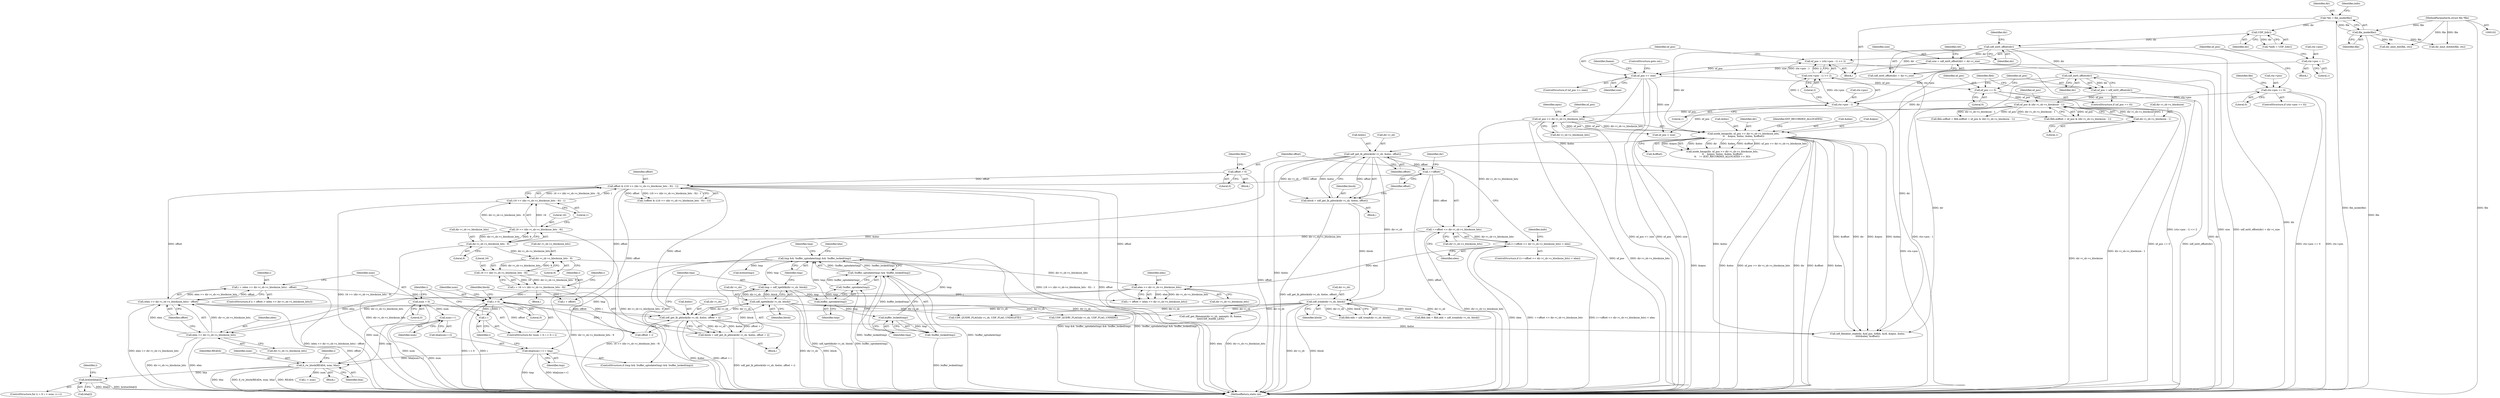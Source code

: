 digraph "0_linux_0e5cc9a40ada6046e6bc3bdfcd0c0d7e4b706b14@array" {
"1000448" [label="(Call,brelse(bha[i]))"];
"1000435" [label="(Call,ll_rw_block(READA, num, bha))"];
"1000426" [label="(Call,num++)"];
"1000386" [label="(Call,num = 0)"];
"1000423" [label="(Call,bha[num++] = tmp)"];
"1000414" [label="(Call,tmp && !buffer_uptodate(tmp) && !buffer_locked(tmp))"];
"1000406" [label="(Call,tmp = udf_tgetblk(dir->i_sb, block))"];
"1000408" [label="(Call,udf_tgetblk(dir->i_sb, block))"];
"1000397" [label="(Call,udf_get_lb_pblock(dir->i_sb, &eloc, offset + i))"];
"1000324" [label="(Call,udf_tread(dir->i_sb, block))"];
"1000265" [label="(Call,udf_get_lb_pblock(dir->i_sb, &eloc, offset))"];
"1000237" [label="(Call,inode_bmap(dir, nf_pos >> dir->i_sb->s_blocksize_bits,\n\t\t    &epos, &eloc, &elen, &offset))"];
"1000209" [label="(Call,udf_ext0_offset(dir))"];
"1000137" [label="(Call,udf_ext0_offset(dir))"];
"1000114" [label="(Call,UDF_I(dir))"];
"1000107" [label="(Call,*dir = file_inode(file))"];
"1000109" [label="(Call,file_inode(file))"];
"1000103" [label="(MethodParameterIn,struct file *file)"];
"1000239" [label="(Call,nf_pos >> dir->i_sb->s_blocksize_bits)"];
"1000219" [label="(Call,nf_pos & (dir->i_sb->s_blocksize - 1))"];
"1000207" [label="(Call,nf_pos = udf_ext0_offset(dir))"];
"1000204" [label="(Call,nf_pos == 0)"];
"1000185" [label="(Call,nf_pos >= size)"];
"1000175" [label="(Call,nf_pos = (ctx->pos - 1) << 2)"];
"1000177" [label="(Call,(ctx->pos - 1) << 2)"];
"1000178" [label="(Call,ctx->pos - 1)"];
"1000157" [label="(Call,ctx->pos == 0)"];
"1000170" [label="(Call,ctx->pos = 1)"];
"1000134" [label="(Call,size = udf_ext0_offset(dir) + dir->i_size)"];
"1000221" [label="(Call,dir->i_sb->s_blocksize - 1)"];
"1000263" [label="(Call,block = udf_get_lb_pblock(dir->i_sb, &eloc, offset))"];
"1000376" [label="(Call,(elen >> dir->i_sb->s_blocksize_bits) - offset)"];
"1000377" [label="(Call,elen >> dir->i_sb->s_blocksize_bits)"];
"1000367" [label="(Call,elen >> dir->i_sb->s_blocksize_bits)"];
"1000273" [label="(Call,(++offset << dir->i_sb->s_blocksize_bits) < elen)"];
"1000274" [label="(Call,++offset << dir->i_sb->s_blocksize_bits)"];
"1000275" [label="(Call,++offset)"];
"1000355" [label="(Call,dir->i_sb->s_blocksize_bits - 9)"];
"1000342" [label="(Call,dir->i_sb->s_blocksize_bits - 9)"];
"1000337" [label="(Call,offset & ((16 >> (dir->i_sb->s_blocksize_bits - 9)) - 1))"];
"1000311" [label="(Call,offset = 0)"];
"1000339" [label="(Call,(16 >> (dir->i_sb->s_blocksize_bits - 9)) - 1)"];
"1000340" [label="(Call,16 >> (dir->i_sb->s_blocksize_bits - 9))"];
"1000389" [label="(Call,i > 0)"];
"1000374" [label="(Call,i = (elen >> dir->i_sb->s_blocksize_bits) - offset)"];
"1000392" [label="(Call,i--)"];
"1000351" [label="(Call,i = 16 >> (dir->i_sb->s_blocksize_bits - 9))"];
"1000353" [label="(Call,16 >> (dir->i_sb->s_blocksize_bits - 9))"];
"1000395" [label="(Call,block = udf_get_lb_pblock(dir->i_sb, &eloc, offset + i))"];
"1000421" [label="(Call,buffer_locked(tmp))"];
"1000418" [label="(Call,buffer_uptodate(tmp))"];
"1000416" [label="(Call,!buffer_uptodate(tmp) && !buffer_locked(tmp))"];
"1000417" [label="(Call,!buffer_uptodate(tmp))"];
"1000420" [label="(Call,!buffer_locked(tmp))"];
"1000227" [label="(Literal,1)"];
"1000204" [label="(Call,nf_pos == 0)"];
"1000177" [label="(Call,(ctx->pos - 1) << 2)"];
"1000241" [label="(Call,dir->i_sb->s_blocksize_bits)"];
"1000438" [label="(Identifier,bha)"];
"1000385" [label="(ControlStructure,for (num = 0; i > 0; i--))"];
"1000388" [label="(Literal,0)"];
"1000275" [label="(Call,++offset)"];
"1000137" [label="(Call,udf_ext0_offset(dir))"];
"1000443" [label="(Call,i < num)"];
"1000279" [label="(Identifier,dir)"];
"1000277" [label="(Call,dir->i_sb->s_blocksize_bits)"];
"1000420" [label="(Call,!buffer_locked(tmp))"];
"1000134" [label="(Call,size = udf_ext0_offset(dir) + dir->i_size)"];
"1000252" [label="(Call,&offset)"];
"1000367" [label="(Call,elen >> dir->i_sb->s_blocksize_bits)"];
"1000416" [label="(Call,!buffer_uptodate(tmp) && !buffer_locked(tmp))"];
"1000203" [label="(ControlStructure,if (nf_pos == 0))"];
"1000406" [label="(Call,tmp = udf_tgetblk(dir->i_sb, block))"];
"1000264" [label="(Identifier,block)"];
"1000166" [label="(Identifier,file)"];
"1000386" [label="(Call,num = 0)"];
"1000604" [label="(Call,UDF_QUERY_FLAG(dir->i_sb, UDF_FLAG_UNHIDE))"];
"1000250" [label="(Call,&elen)"];
"1000187" [label="(Identifier,size)"];
"1000369" [label="(Call,dir->i_sb->s_blocksize_bits)"];
"1000272" [label="(ControlStructure,if ((++offset << dir->i_sb->s_blocksize_bits) < elen))"];
"1000417" [label="(Call,!buffer_uptodate(tmp))"];
"1000183" [label="(Literal,2)"];
"1000364" [label="(Call,i + offset)"];
"1000428" [label="(Identifier,tmp)"];
"1000213" [label="(Identifier,fibh)"];
"1000375" [label="(Identifier,i)"];
"1000135" [label="(Identifier,size)"];
"1000175" [label="(Call,nf_pos = (ctx->pos - 1) << 2)"];
"1000362" [label="(ControlStructure,if (i + offset > (elen >> dir->i_sb->s_blocksize_bits)))"];
"1000312" [label="(Identifier,offset)"];
"1000109" [label="(Call,file_inode(file))"];
"1000325" [label="(Call,dir->i_sb)"];
"1000434" [label="(Block,)"];
"1000188" [label="(ControlStructure,goto out;)"];
"1000355" [label="(Call,dir->i_sb->s_blocksize_bits - 9)"];
"1000426" [label="(Call,num++)"];
"1000246" [label="(Call,&epos)"];
"1000179" [label="(Call,ctx->pos)"];
"1000316" [label="(Call,fibh.sbh = fibh.ebh = udf_tread(dir->i_sb, block))"];
"1000222" [label="(Call,dir->i_sb->s_blocksize)"];
"1000339" [label="(Call,(16 >> (dir->i_sb->s_blocksize_bits - 9)) - 1)"];
"1000185" [label="(Call,nf_pos >= size)"];
"1000423" [label="(Call,bha[num++] = tmp)"];
"1000165" [label="(Call,dir_emit_dot(file, ctx))"];
"1000209" [label="(Call,udf_ext0_offset(dir))"];
"1000361" [label="(Literal,9)"];
"1000336" [label="(Call,!(offset & ((16 >> (dir->i_sb->s_blocksize_bits - 9)) - 1)))"];
"1000265" [label="(Call,udf_get_lb_pblock(dir->i_sb, &eloc, offset))"];
"1000324" [label="(Call,udf_tread(dir->i_sb, block))"];
"1000424" [label="(Call,bha[num++])"];
"1000115" [label="(Identifier,dir)"];
"1000433" [label="(Identifier,num)"];
"1000439" [label="(ControlStructure,for (i = 0; i < num; i++))"];
"1000140" [label="(Identifier,dir)"];
"1000105" [label="(Block,)"];
"1000162" [label="(Block,)"];
"1000418" [label="(Call,buffer_uptodate(tmp))"];
"1000138" [label="(Identifier,dir)"];
"1000157" [label="(Call,ctx->pos == 0)"];
"1000415" [label="(Identifier,tmp)"];
"1000392" [label="(Call,i--)"];
"1000341" [label="(Literal,16)"];
"1000419" [label="(Identifier,tmp)"];
"1000376" [label="(Call,(elen >> dir->i_sb->s_blocksize_bits) - offset)"];
"1000107" [label="(Call,*dir = file_inode(file))"];
"1000384" [label="(Identifier,offset)"];
"1000387" [label="(Identifier,num)"];
"1000352" [label="(Identifier,i)"];
"1000282" [label="(Identifier,elen)"];
"1000437" [label="(Identifier,num)"];
"1000350" [label="(Block,)"];
"1000287" [label="(Identifier,iinfo)"];
"1000412" [label="(Identifier,block)"];
"1000396" [label="(Identifier,block)"];
"1000448" [label="(Call,brelse(bha[i]))"];
"1000427" [label="(Identifier,num)"];
"1000393" [label="(Identifier,i)"];
"1000151" [label="(Identifier,ret)"];
"1000379" [label="(Call,dir->i_sb->s_blocksize_bits)"];
"1000263" [label="(Call,block = udf_get_lb_pblock(dir->i_sb, &eloc, offset))"];
"1000190" [label="(Identifier,fname)"];
"1000161" [label="(Literal,0)"];
"1000409" [label="(Call,dir->i_sb)"];
"1000114" [label="(Call,UDF_I(dir))"];
"1000626" [label="(Call,udf_get_filename(dir->i_sb, nameptr, lfi, fname,\n\t\t\t\t\tUDF_NAME_LEN))"];
"1000186" [label="(Identifier,nf_pos)"];
"1000184" [label="(ControlStructure,if (nf_pos >= size))"];
"1000435" [label="(Call,ll_rw_block(READA, num, bha))"];
"1000343" [label="(Call,dir->i_sb->s_blocksize_bits)"];
"1000342" [label="(Call,dir->i_sb->s_blocksize_bits - 9)"];
"1000447" [label="(Identifier,i)"];
"1000337" [label="(Call,offset & ((16 >> (dir->i_sb->s_blocksize_bits - 9)) - 1))"];
"1000377" [label="(Call,elen >> dir->i_sb->s_blocksize_bits)"];
"1000110" [label="(Identifier,file)"];
"1000269" [label="(Call,&eloc)"];
"1000441" [label="(Identifier,i)"];
"1000266" [label="(Call,dir->i_sb)"];
"1000240" [label="(Identifier,nf_pos)"];
"1000211" [label="(Call,fibh.soffset = fibh.eoffset = nf_pos & (dir->i_sb->s_blocksize - 1))"];
"1000234" [label="(Block,)"];
"1000108" [label="(Identifier,dir)"];
"1000248" [label="(Call,&eloc)"];
"1000587" [label="(Call,UDF_QUERY_FLAG(dir->i_sb, UDF_FLAG_UNDELETE))"];
"1000374" [label="(Call,i = (elen >> dir->i_sb->s_blocksize_bits) - offset)"];
"1000363" [label="(Call,i + offset > (elen >> dir->i_sb->s_blocksize_bits))"];
"1000318" [label="(Identifier,fibh)"];
"1000176" [label="(Identifier,nf_pos)"];
"1000431" [label="(Identifier,tmp)"];
"1000407" [label="(Identifier,tmp)"];
"1000170" [label="(Call,ctx->pos = 1)"];
"1000351" [label="(Call,i = 16 >> (dir->i_sb->s_blocksize_bits - 9))"];
"1000112" [label="(Call,*iinfo = UDF_I(dir))"];
"1000619" [label="(Call,dir_emit_dotdot(file, ctx))"];
"1000158" [label="(Call,ctx->pos)"];
"1000271" [label="(Identifier,offset)"];
"1000349" [label="(Literal,1)"];
"1000238" [label="(Identifier,dir)"];
"1000365" [label="(Identifier,i)"];
"1000401" [label="(Call,&eloc)"];
"1000394" [label="(Block,)"];
"1000449" [label="(Call,bha[i])"];
"1000207" [label="(Call,nf_pos = udf_ext0_offset(dir))"];
"1000276" [label="(Identifier,offset)"];
"1000391" [label="(Literal,0)"];
"1000320" [label="(Call,fibh.ebh = udf_tread(dir->i_sb, block))"];
"1000414" [label="(Call,tmp && !buffer_uptodate(tmp) && !buffer_locked(tmp))"];
"1000255" [label="(Identifier,EXT_RECORDED_ALLOCATED)"];
"1000338" [label="(Identifier,offset)"];
"1000378" [label="(Identifier,elen)"];
"1000239" [label="(Call,nf_pos >> dir->i_sb->s_blocksize_bits)"];
"1000156" [label="(ControlStructure,if (ctx->pos == 0))"];
"1000348" [label="(Literal,9)"];
"1000220" [label="(Identifier,nf_pos)"];
"1000436" [label="(Identifier,READA)"];
"1000469" [label="(Call,udf_fileident_read(dir, &nf_pos, &fibh, &cfi, &epos, &eloc,\n\t\t\t\t\t&elen, &offset))"];
"1000313" [label="(Literal,0)"];
"1000389" [label="(Call,i > 0)"];
"1000210" [label="(Identifier,dir)"];
"1000368" [label="(Identifier,elen)"];
"1000390" [label="(Identifier,i)"];
"1000247" [label="(Identifier,epos)"];
"1000354" [label="(Literal,16)"];
"1000182" [label="(Literal,1)"];
"1000174" [label="(Literal,1)"];
"1000453" [label="(Call,nf_pos < size)"];
"1000219" [label="(Call,nf_pos & (dir->i_sb->s_blocksize - 1))"];
"1000408" [label="(Call,udf_tgetblk(dir->i_sb, block))"];
"1000171" [label="(Call,ctx->pos)"];
"1000311" [label="(Call,offset = 0)"];
"1000395" [label="(Call,block = udf_get_lb_pblock(dir->i_sb, &eloc, offset + i))"];
"1000397" [label="(Call,udf_get_lb_pblock(dir->i_sb, &eloc, offset + i))"];
"1000178" [label="(Call,ctx->pos - 1)"];
"1000205" [label="(Identifier,nf_pos)"];
"1000236" [label="(Call,inode_bmap(dir, nf_pos >> dir->i_sb->s_blocksize_bits,\n\t\t    &epos, &eloc, &elen, &offset)\n\t\t    != (EXT_RECORDED_ALLOCATED >> 30))"];
"1000328" [label="(Identifier,block)"];
"1000413" [label="(ControlStructure,if (tmp && !buffer_uptodate(tmp) && !buffer_locked(tmp)))"];
"1000103" [label="(MethodParameterIn,struct file *file)"];
"1000273" [label="(Call,(++offset << dir->i_sb->s_blocksize_bits) < elen)"];
"1000356" [label="(Call,dir->i_sb->s_blocksize_bits)"];
"1000425" [label="(Identifier,bha)"];
"1000221" [label="(Call,dir->i_sb->s_blocksize - 1)"];
"1000215" [label="(Call,fibh.eoffset = nf_pos & (dir->i_sb->s_blocksize - 1))"];
"1000237" [label="(Call,inode_bmap(dir, nf_pos >> dir->i_sb->s_blocksize_bits,\n\t\t    &epos, &eloc, &elen, &offset))"];
"1000206" [label="(Literal,0)"];
"1000698" [label="(MethodReturn,static int)"];
"1000113" [label="(Identifier,iinfo)"];
"1000430" [label="(Call,brelse(tmp))"];
"1000340" [label="(Call,16 >> (dir->i_sb->s_blocksize_bits - 9))"];
"1000421" [label="(Call,buffer_locked(tmp))"];
"1000398" [label="(Call,dir->i_sb)"];
"1000422" [label="(Identifier,tmp)"];
"1000208" [label="(Identifier,nf_pos)"];
"1000353" [label="(Call,16 >> (dir->i_sb->s_blocksize_bits - 9))"];
"1000403" [label="(Call,offset + i)"];
"1000274" [label="(Call,++offset << dir->i_sb->s_blocksize_bits)"];
"1000310" [label="(Block,)"];
"1000136" [label="(Call,udf_ext0_offset(dir) + dir->i_size)"];
"1000448" -> "1000439"  [label="AST: "];
"1000448" -> "1000449"  [label="CFG: "];
"1000449" -> "1000448"  [label="AST: "];
"1000447" -> "1000448"  [label="CFG: "];
"1000448" -> "1000698"  [label="DDG: bha[i]"];
"1000448" -> "1000698"  [label="DDG: brelse(bha[i])"];
"1000435" -> "1000448"  [label="DDG: bha"];
"1000435" -> "1000434"  [label="AST: "];
"1000435" -> "1000438"  [label="CFG: "];
"1000436" -> "1000435"  [label="AST: "];
"1000437" -> "1000435"  [label="AST: "];
"1000438" -> "1000435"  [label="AST: "];
"1000441" -> "1000435"  [label="CFG: "];
"1000435" -> "1000698"  [label="DDG: READA"];
"1000435" -> "1000698"  [label="DDG: bha"];
"1000435" -> "1000698"  [label="DDG: ll_rw_block(READA, num, bha)"];
"1000426" -> "1000435"  [label="DDG: num"];
"1000386" -> "1000435"  [label="DDG: num"];
"1000423" -> "1000435"  [label="DDG: bha[num++]"];
"1000435" -> "1000443"  [label="DDG: num"];
"1000426" -> "1000424"  [label="AST: "];
"1000426" -> "1000427"  [label="CFG: "];
"1000427" -> "1000426"  [label="AST: "];
"1000424" -> "1000426"  [label="CFG: "];
"1000426" -> "1000698"  [label="DDG: num"];
"1000386" -> "1000426"  [label="DDG: num"];
"1000386" -> "1000385"  [label="AST: "];
"1000386" -> "1000388"  [label="CFG: "];
"1000387" -> "1000386"  [label="AST: "];
"1000388" -> "1000386"  [label="AST: "];
"1000390" -> "1000386"  [label="CFG: "];
"1000386" -> "1000698"  [label="DDG: num"];
"1000423" -> "1000413"  [label="AST: "];
"1000423" -> "1000428"  [label="CFG: "];
"1000424" -> "1000423"  [label="AST: "];
"1000428" -> "1000423"  [label="AST: "];
"1000393" -> "1000423"  [label="CFG: "];
"1000423" -> "1000698"  [label="DDG: tmp"];
"1000423" -> "1000698"  [label="DDG: bha[num++]"];
"1000414" -> "1000423"  [label="DDG: tmp"];
"1000414" -> "1000413"  [label="AST: "];
"1000414" -> "1000415"  [label="CFG: "];
"1000414" -> "1000416"  [label="CFG: "];
"1000415" -> "1000414"  [label="AST: "];
"1000416" -> "1000414"  [label="AST: "];
"1000425" -> "1000414"  [label="CFG: "];
"1000431" -> "1000414"  [label="CFG: "];
"1000414" -> "1000698"  [label="DDG: tmp && !buffer_uptodate(tmp) && !buffer_locked(tmp)"];
"1000414" -> "1000698"  [label="DDG: !buffer_uptodate(tmp) && !buffer_locked(tmp)"];
"1000406" -> "1000414"  [label="DDG: tmp"];
"1000421" -> "1000414"  [label="DDG: tmp"];
"1000418" -> "1000414"  [label="DDG: tmp"];
"1000416" -> "1000414"  [label="DDG: !buffer_uptodate(tmp)"];
"1000416" -> "1000414"  [label="DDG: !buffer_locked(tmp)"];
"1000414" -> "1000430"  [label="DDG: tmp"];
"1000406" -> "1000394"  [label="AST: "];
"1000406" -> "1000408"  [label="CFG: "];
"1000407" -> "1000406"  [label="AST: "];
"1000408" -> "1000406"  [label="AST: "];
"1000415" -> "1000406"  [label="CFG: "];
"1000406" -> "1000698"  [label="DDG: udf_tgetblk(dir->i_sb, block)"];
"1000408" -> "1000406"  [label="DDG: dir->i_sb"];
"1000408" -> "1000406"  [label="DDG: block"];
"1000406" -> "1000418"  [label="DDG: tmp"];
"1000408" -> "1000412"  [label="CFG: "];
"1000409" -> "1000408"  [label="AST: "];
"1000412" -> "1000408"  [label="AST: "];
"1000408" -> "1000698"  [label="DDG: dir->i_sb"];
"1000408" -> "1000698"  [label="DDG: block"];
"1000408" -> "1000397"  [label="DDG: dir->i_sb"];
"1000397" -> "1000408"  [label="DDG: dir->i_sb"];
"1000395" -> "1000408"  [label="DDG: block"];
"1000408" -> "1000587"  [label="DDG: dir->i_sb"];
"1000408" -> "1000604"  [label="DDG: dir->i_sb"];
"1000408" -> "1000626"  [label="DDG: dir->i_sb"];
"1000397" -> "1000395"  [label="AST: "];
"1000397" -> "1000403"  [label="CFG: "];
"1000398" -> "1000397"  [label="AST: "];
"1000401" -> "1000397"  [label="AST: "];
"1000403" -> "1000397"  [label="AST: "];
"1000395" -> "1000397"  [label="CFG: "];
"1000397" -> "1000698"  [label="DDG: &eloc"];
"1000397" -> "1000698"  [label="DDG: offset + i"];
"1000397" -> "1000395"  [label="DDG: dir->i_sb"];
"1000397" -> "1000395"  [label="DDG: &eloc"];
"1000397" -> "1000395"  [label="DDG: offset + i"];
"1000324" -> "1000397"  [label="DDG: dir->i_sb"];
"1000265" -> "1000397"  [label="DDG: &eloc"];
"1000376" -> "1000397"  [label="DDG: offset"];
"1000337" -> "1000397"  [label="DDG: offset"];
"1000389" -> "1000397"  [label="DDG: i"];
"1000397" -> "1000469"  [label="DDG: &eloc"];
"1000324" -> "1000320"  [label="AST: "];
"1000324" -> "1000328"  [label="CFG: "];
"1000325" -> "1000324"  [label="AST: "];
"1000328" -> "1000324"  [label="AST: "];
"1000320" -> "1000324"  [label="CFG: "];
"1000324" -> "1000698"  [label="DDG: block"];
"1000324" -> "1000698"  [label="DDG: dir->i_sb"];
"1000324" -> "1000316"  [label="DDG: dir->i_sb"];
"1000324" -> "1000316"  [label="DDG: block"];
"1000324" -> "1000320"  [label="DDG: dir->i_sb"];
"1000324" -> "1000320"  [label="DDG: block"];
"1000265" -> "1000324"  [label="DDG: dir->i_sb"];
"1000263" -> "1000324"  [label="DDG: block"];
"1000324" -> "1000587"  [label="DDG: dir->i_sb"];
"1000324" -> "1000604"  [label="DDG: dir->i_sb"];
"1000324" -> "1000626"  [label="DDG: dir->i_sb"];
"1000265" -> "1000263"  [label="AST: "];
"1000265" -> "1000271"  [label="CFG: "];
"1000266" -> "1000265"  [label="AST: "];
"1000269" -> "1000265"  [label="AST: "];
"1000271" -> "1000265"  [label="AST: "];
"1000263" -> "1000265"  [label="CFG: "];
"1000265" -> "1000698"  [label="DDG: &eloc"];
"1000265" -> "1000263"  [label="DDG: dir->i_sb"];
"1000265" -> "1000263"  [label="DDG: &eloc"];
"1000265" -> "1000263"  [label="DDG: offset"];
"1000237" -> "1000265"  [label="DDG: &eloc"];
"1000265" -> "1000275"  [label="DDG: offset"];
"1000265" -> "1000469"  [label="DDG: &eloc"];
"1000237" -> "1000236"  [label="AST: "];
"1000237" -> "1000252"  [label="CFG: "];
"1000238" -> "1000237"  [label="AST: "];
"1000239" -> "1000237"  [label="AST: "];
"1000246" -> "1000237"  [label="AST: "];
"1000248" -> "1000237"  [label="AST: "];
"1000250" -> "1000237"  [label="AST: "];
"1000252" -> "1000237"  [label="AST: "];
"1000255" -> "1000237"  [label="CFG: "];
"1000237" -> "1000698"  [label="DDG: &eloc"];
"1000237" -> "1000698"  [label="DDG: nf_pos >> dir->i_sb->s_blocksize_bits"];
"1000237" -> "1000698"  [label="DDG: dir"];
"1000237" -> "1000698"  [label="DDG: &offset"];
"1000237" -> "1000698"  [label="DDG: &elen"];
"1000237" -> "1000698"  [label="DDG: &epos"];
"1000237" -> "1000236"  [label="DDG: &eloc"];
"1000237" -> "1000236"  [label="DDG: dir"];
"1000237" -> "1000236"  [label="DDG: &elen"];
"1000237" -> "1000236"  [label="DDG: &offset"];
"1000237" -> "1000236"  [label="DDG: nf_pos >> dir->i_sb->s_blocksize_bits"];
"1000237" -> "1000236"  [label="DDG: &epos"];
"1000209" -> "1000237"  [label="DDG: dir"];
"1000137" -> "1000237"  [label="DDG: dir"];
"1000239" -> "1000237"  [label="DDG: nf_pos"];
"1000239" -> "1000237"  [label="DDG: dir->i_sb->s_blocksize_bits"];
"1000237" -> "1000469"  [label="DDG: dir"];
"1000237" -> "1000469"  [label="DDG: &epos"];
"1000237" -> "1000469"  [label="DDG: &elen"];
"1000237" -> "1000469"  [label="DDG: &offset"];
"1000209" -> "1000207"  [label="AST: "];
"1000209" -> "1000210"  [label="CFG: "];
"1000210" -> "1000209"  [label="AST: "];
"1000207" -> "1000209"  [label="CFG: "];
"1000209" -> "1000698"  [label="DDG: dir"];
"1000209" -> "1000207"  [label="DDG: dir"];
"1000137" -> "1000209"  [label="DDG: dir"];
"1000209" -> "1000469"  [label="DDG: dir"];
"1000137" -> "1000136"  [label="AST: "];
"1000137" -> "1000138"  [label="CFG: "];
"1000138" -> "1000137"  [label="AST: "];
"1000140" -> "1000137"  [label="CFG: "];
"1000137" -> "1000698"  [label="DDG: dir"];
"1000137" -> "1000134"  [label="DDG: dir"];
"1000137" -> "1000136"  [label="DDG: dir"];
"1000114" -> "1000137"  [label="DDG: dir"];
"1000137" -> "1000469"  [label="DDG: dir"];
"1000114" -> "1000112"  [label="AST: "];
"1000114" -> "1000115"  [label="CFG: "];
"1000115" -> "1000114"  [label="AST: "];
"1000112" -> "1000114"  [label="CFG: "];
"1000114" -> "1000112"  [label="DDG: dir"];
"1000107" -> "1000114"  [label="DDG: dir"];
"1000107" -> "1000105"  [label="AST: "];
"1000107" -> "1000109"  [label="CFG: "];
"1000108" -> "1000107"  [label="AST: "];
"1000109" -> "1000107"  [label="AST: "];
"1000113" -> "1000107"  [label="CFG: "];
"1000107" -> "1000698"  [label="DDG: file_inode(file)"];
"1000109" -> "1000107"  [label="DDG: file"];
"1000109" -> "1000110"  [label="CFG: "];
"1000110" -> "1000109"  [label="AST: "];
"1000109" -> "1000698"  [label="DDG: file"];
"1000103" -> "1000109"  [label="DDG: file"];
"1000109" -> "1000165"  [label="DDG: file"];
"1000109" -> "1000619"  [label="DDG: file"];
"1000103" -> "1000102"  [label="AST: "];
"1000103" -> "1000698"  [label="DDG: file"];
"1000103" -> "1000165"  [label="DDG: file"];
"1000103" -> "1000619"  [label="DDG: file"];
"1000239" -> "1000241"  [label="CFG: "];
"1000240" -> "1000239"  [label="AST: "];
"1000241" -> "1000239"  [label="AST: "];
"1000247" -> "1000239"  [label="CFG: "];
"1000239" -> "1000698"  [label="DDG: nf_pos"];
"1000239" -> "1000698"  [label="DDG: dir->i_sb->s_blocksize_bits"];
"1000219" -> "1000239"  [label="DDG: nf_pos"];
"1000239" -> "1000274"  [label="DDG: dir->i_sb->s_blocksize_bits"];
"1000239" -> "1000453"  [label="DDG: nf_pos"];
"1000219" -> "1000215"  [label="AST: "];
"1000219" -> "1000221"  [label="CFG: "];
"1000220" -> "1000219"  [label="AST: "];
"1000221" -> "1000219"  [label="AST: "];
"1000215" -> "1000219"  [label="CFG: "];
"1000219" -> "1000698"  [label="DDG: dir->i_sb->s_blocksize - 1"];
"1000219" -> "1000211"  [label="DDG: nf_pos"];
"1000219" -> "1000211"  [label="DDG: dir->i_sb->s_blocksize - 1"];
"1000219" -> "1000215"  [label="DDG: nf_pos"];
"1000219" -> "1000215"  [label="DDG: dir->i_sb->s_blocksize - 1"];
"1000207" -> "1000219"  [label="DDG: nf_pos"];
"1000204" -> "1000219"  [label="DDG: nf_pos"];
"1000221" -> "1000219"  [label="DDG: dir->i_sb->s_blocksize"];
"1000221" -> "1000219"  [label="DDG: 1"];
"1000219" -> "1000453"  [label="DDG: nf_pos"];
"1000207" -> "1000203"  [label="AST: "];
"1000208" -> "1000207"  [label="AST: "];
"1000213" -> "1000207"  [label="CFG: "];
"1000207" -> "1000698"  [label="DDG: udf_ext0_offset(dir)"];
"1000204" -> "1000203"  [label="AST: "];
"1000204" -> "1000206"  [label="CFG: "];
"1000205" -> "1000204"  [label="AST: "];
"1000206" -> "1000204"  [label="AST: "];
"1000208" -> "1000204"  [label="CFG: "];
"1000213" -> "1000204"  [label="CFG: "];
"1000204" -> "1000698"  [label="DDG: nf_pos == 0"];
"1000185" -> "1000204"  [label="DDG: nf_pos"];
"1000185" -> "1000184"  [label="AST: "];
"1000185" -> "1000187"  [label="CFG: "];
"1000186" -> "1000185"  [label="AST: "];
"1000187" -> "1000185"  [label="AST: "];
"1000188" -> "1000185"  [label="CFG: "];
"1000190" -> "1000185"  [label="CFG: "];
"1000185" -> "1000698"  [label="DDG: nf_pos"];
"1000185" -> "1000698"  [label="DDG: size"];
"1000185" -> "1000698"  [label="DDG: nf_pos >= size"];
"1000175" -> "1000185"  [label="DDG: nf_pos"];
"1000134" -> "1000185"  [label="DDG: size"];
"1000185" -> "1000453"  [label="DDG: size"];
"1000175" -> "1000105"  [label="AST: "];
"1000175" -> "1000177"  [label="CFG: "];
"1000176" -> "1000175"  [label="AST: "];
"1000177" -> "1000175"  [label="AST: "];
"1000186" -> "1000175"  [label="CFG: "];
"1000175" -> "1000698"  [label="DDG: (ctx->pos - 1) << 2"];
"1000177" -> "1000175"  [label="DDG: ctx->pos - 1"];
"1000177" -> "1000175"  [label="DDG: 2"];
"1000177" -> "1000183"  [label="CFG: "];
"1000178" -> "1000177"  [label="AST: "];
"1000183" -> "1000177"  [label="AST: "];
"1000177" -> "1000698"  [label="DDG: ctx->pos - 1"];
"1000178" -> "1000177"  [label="DDG: ctx->pos"];
"1000178" -> "1000177"  [label="DDG: 1"];
"1000178" -> "1000182"  [label="CFG: "];
"1000179" -> "1000178"  [label="AST: "];
"1000182" -> "1000178"  [label="AST: "];
"1000183" -> "1000178"  [label="CFG: "];
"1000178" -> "1000698"  [label="DDG: ctx->pos"];
"1000157" -> "1000178"  [label="DDG: ctx->pos"];
"1000170" -> "1000178"  [label="DDG: ctx->pos"];
"1000157" -> "1000156"  [label="AST: "];
"1000157" -> "1000161"  [label="CFG: "];
"1000158" -> "1000157"  [label="AST: "];
"1000161" -> "1000157"  [label="AST: "];
"1000166" -> "1000157"  [label="CFG: "];
"1000176" -> "1000157"  [label="CFG: "];
"1000157" -> "1000698"  [label="DDG: ctx->pos == 0"];
"1000157" -> "1000698"  [label="DDG: ctx->pos"];
"1000170" -> "1000162"  [label="AST: "];
"1000170" -> "1000174"  [label="CFG: "];
"1000171" -> "1000170"  [label="AST: "];
"1000174" -> "1000170"  [label="AST: "];
"1000176" -> "1000170"  [label="CFG: "];
"1000134" -> "1000105"  [label="AST: "];
"1000134" -> "1000136"  [label="CFG: "];
"1000135" -> "1000134"  [label="AST: "];
"1000136" -> "1000134"  [label="AST: "];
"1000151" -> "1000134"  [label="CFG: "];
"1000134" -> "1000698"  [label="DDG: size"];
"1000134" -> "1000698"  [label="DDG: udf_ext0_offset(dir) + dir->i_size"];
"1000221" -> "1000227"  [label="CFG: "];
"1000222" -> "1000221"  [label="AST: "];
"1000227" -> "1000221"  [label="AST: "];
"1000221" -> "1000698"  [label="DDG: dir->i_sb->s_blocksize"];
"1000263" -> "1000234"  [label="AST: "];
"1000264" -> "1000263"  [label="AST: "];
"1000276" -> "1000263"  [label="CFG: "];
"1000263" -> "1000698"  [label="DDG: udf_get_lb_pblock(dir->i_sb, &eloc, offset)"];
"1000376" -> "1000374"  [label="AST: "];
"1000376" -> "1000384"  [label="CFG: "];
"1000377" -> "1000376"  [label="AST: "];
"1000384" -> "1000376"  [label="AST: "];
"1000374" -> "1000376"  [label="CFG: "];
"1000376" -> "1000698"  [label="DDG: elen >> dir->i_sb->s_blocksize_bits"];
"1000376" -> "1000698"  [label="DDG: offset"];
"1000376" -> "1000374"  [label="DDG: elen >> dir->i_sb->s_blocksize_bits"];
"1000376" -> "1000374"  [label="DDG: offset"];
"1000377" -> "1000376"  [label="DDG: elen"];
"1000377" -> "1000376"  [label="DDG: dir->i_sb->s_blocksize_bits"];
"1000337" -> "1000376"  [label="DDG: offset"];
"1000376" -> "1000403"  [label="DDG: offset"];
"1000377" -> "1000379"  [label="CFG: "];
"1000378" -> "1000377"  [label="AST: "];
"1000379" -> "1000377"  [label="AST: "];
"1000384" -> "1000377"  [label="CFG: "];
"1000377" -> "1000698"  [label="DDG: dir->i_sb->s_blocksize_bits"];
"1000377" -> "1000698"  [label="DDG: elen"];
"1000367" -> "1000377"  [label="DDG: elen"];
"1000367" -> "1000377"  [label="DDG: dir->i_sb->s_blocksize_bits"];
"1000367" -> "1000363"  [label="AST: "];
"1000367" -> "1000369"  [label="CFG: "];
"1000368" -> "1000367"  [label="AST: "];
"1000369" -> "1000367"  [label="AST: "];
"1000363" -> "1000367"  [label="CFG: "];
"1000367" -> "1000698"  [label="DDG: dir->i_sb->s_blocksize_bits"];
"1000367" -> "1000698"  [label="DDG: elen"];
"1000367" -> "1000363"  [label="DDG: elen"];
"1000367" -> "1000363"  [label="DDG: dir->i_sb->s_blocksize_bits"];
"1000273" -> "1000367"  [label="DDG: elen"];
"1000355" -> "1000367"  [label="DDG: dir->i_sb->s_blocksize_bits"];
"1000273" -> "1000272"  [label="AST: "];
"1000273" -> "1000282"  [label="CFG: "];
"1000274" -> "1000273"  [label="AST: "];
"1000282" -> "1000273"  [label="AST: "];
"1000287" -> "1000273"  [label="CFG: "];
"1000312" -> "1000273"  [label="CFG: "];
"1000273" -> "1000698"  [label="DDG: elen"];
"1000273" -> "1000698"  [label="DDG: ++offset << dir->i_sb->s_blocksize_bits"];
"1000273" -> "1000698"  [label="DDG: (++offset << dir->i_sb->s_blocksize_bits) < elen"];
"1000274" -> "1000273"  [label="DDG: dir->i_sb->s_blocksize_bits"];
"1000274" -> "1000277"  [label="CFG: "];
"1000275" -> "1000274"  [label="AST: "];
"1000277" -> "1000274"  [label="AST: "];
"1000282" -> "1000274"  [label="CFG: "];
"1000274" -> "1000698"  [label="DDG: dir->i_sb->s_blocksize_bits"];
"1000275" -> "1000274"  [label="DDG: offset"];
"1000274" -> "1000342"  [label="DDG: dir->i_sb->s_blocksize_bits"];
"1000275" -> "1000276"  [label="CFG: "];
"1000276" -> "1000275"  [label="AST: "];
"1000279" -> "1000275"  [label="CFG: "];
"1000275" -> "1000698"  [label="DDG: offset"];
"1000275" -> "1000337"  [label="DDG: offset"];
"1000355" -> "1000353"  [label="AST: "];
"1000355" -> "1000361"  [label="CFG: "];
"1000356" -> "1000355"  [label="AST: "];
"1000361" -> "1000355"  [label="AST: "];
"1000353" -> "1000355"  [label="CFG: "];
"1000355" -> "1000353"  [label="DDG: dir->i_sb->s_blocksize_bits"];
"1000355" -> "1000353"  [label="DDG: 9"];
"1000342" -> "1000355"  [label="DDG: dir->i_sb->s_blocksize_bits"];
"1000342" -> "1000340"  [label="AST: "];
"1000342" -> "1000348"  [label="CFG: "];
"1000343" -> "1000342"  [label="AST: "];
"1000348" -> "1000342"  [label="AST: "];
"1000340" -> "1000342"  [label="CFG: "];
"1000342" -> "1000698"  [label="DDG: dir->i_sb->s_blocksize_bits"];
"1000342" -> "1000340"  [label="DDG: dir->i_sb->s_blocksize_bits"];
"1000342" -> "1000340"  [label="DDG: 9"];
"1000337" -> "1000336"  [label="AST: "];
"1000337" -> "1000339"  [label="CFG: "];
"1000338" -> "1000337"  [label="AST: "];
"1000339" -> "1000337"  [label="AST: "];
"1000336" -> "1000337"  [label="CFG: "];
"1000337" -> "1000698"  [label="DDG: (16 >> (dir->i_sb->s_blocksize_bits - 9)) - 1"];
"1000337" -> "1000698"  [label="DDG: offset"];
"1000337" -> "1000336"  [label="DDG: offset"];
"1000337" -> "1000336"  [label="DDG: (16 >> (dir->i_sb->s_blocksize_bits - 9)) - 1"];
"1000311" -> "1000337"  [label="DDG: offset"];
"1000339" -> "1000337"  [label="DDG: 16 >> (dir->i_sb->s_blocksize_bits - 9)"];
"1000339" -> "1000337"  [label="DDG: 1"];
"1000337" -> "1000363"  [label="DDG: offset"];
"1000337" -> "1000364"  [label="DDG: offset"];
"1000337" -> "1000403"  [label="DDG: offset"];
"1000311" -> "1000310"  [label="AST: "];
"1000311" -> "1000313"  [label="CFG: "];
"1000312" -> "1000311"  [label="AST: "];
"1000313" -> "1000311"  [label="AST: "];
"1000318" -> "1000311"  [label="CFG: "];
"1000311" -> "1000698"  [label="DDG: offset"];
"1000339" -> "1000349"  [label="CFG: "];
"1000340" -> "1000339"  [label="AST: "];
"1000349" -> "1000339"  [label="AST: "];
"1000339" -> "1000698"  [label="DDG: 16 >> (dir->i_sb->s_blocksize_bits - 9)"];
"1000340" -> "1000339"  [label="DDG: 16"];
"1000340" -> "1000339"  [label="DDG: dir->i_sb->s_blocksize_bits - 9"];
"1000341" -> "1000340"  [label="AST: "];
"1000349" -> "1000340"  [label="CFG: "];
"1000340" -> "1000698"  [label="DDG: dir->i_sb->s_blocksize_bits - 9"];
"1000389" -> "1000385"  [label="AST: "];
"1000389" -> "1000391"  [label="CFG: "];
"1000390" -> "1000389"  [label="AST: "];
"1000391" -> "1000389"  [label="AST: "];
"1000396" -> "1000389"  [label="CFG: "];
"1000433" -> "1000389"  [label="CFG: "];
"1000389" -> "1000698"  [label="DDG: i > 0"];
"1000389" -> "1000698"  [label="DDG: i"];
"1000374" -> "1000389"  [label="DDG: i"];
"1000392" -> "1000389"  [label="DDG: i"];
"1000351" -> "1000389"  [label="DDG: i"];
"1000389" -> "1000392"  [label="DDG: i"];
"1000389" -> "1000403"  [label="DDG: i"];
"1000374" -> "1000362"  [label="AST: "];
"1000375" -> "1000374"  [label="AST: "];
"1000387" -> "1000374"  [label="CFG: "];
"1000374" -> "1000698"  [label="DDG: (elen >> dir->i_sb->s_blocksize_bits) - offset"];
"1000392" -> "1000385"  [label="AST: "];
"1000392" -> "1000393"  [label="CFG: "];
"1000393" -> "1000392"  [label="AST: "];
"1000390" -> "1000392"  [label="CFG: "];
"1000351" -> "1000350"  [label="AST: "];
"1000351" -> "1000353"  [label="CFG: "];
"1000352" -> "1000351"  [label="AST: "];
"1000353" -> "1000351"  [label="AST: "];
"1000365" -> "1000351"  [label="CFG: "];
"1000351" -> "1000698"  [label="DDG: 16 >> (dir->i_sb->s_blocksize_bits - 9)"];
"1000353" -> "1000351"  [label="DDG: 16"];
"1000353" -> "1000351"  [label="DDG: dir->i_sb->s_blocksize_bits - 9"];
"1000351" -> "1000363"  [label="DDG: i"];
"1000351" -> "1000364"  [label="DDG: i"];
"1000354" -> "1000353"  [label="AST: "];
"1000353" -> "1000698"  [label="DDG: dir->i_sb->s_blocksize_bits - 9"];
"1000395" -> "1000394"  [label="AST: "];
"1000396" -> "1000395"  [label="AST: "];
"1000407" -> "1000395"  [label="CFG: "];
"1000395" -> "1000698"  [label="DDG: udf_get_lb_pblock(dir->i_sb, &eloc, offset + i)"];
"1000421" -> "1000420"  [label="AST: "];
"1000421" -> "1000422"  [label="CFG: "];
"1000422" -> "1000421"  [label="AST: "];
"1000420" -> "1000421"  [label="CFG: "];
"1000421" -> "1000420"  [label="DDG: tmp"];
"1000418" -> "1000421"  [label="DDG: tmp"];
"1000418" -> "1000417"  [label="AST: "];
"1000418" -> "1000419"  [label="CFG: "];
"1000419" -> "1000418"  [label="AST: "];
"1000417" -> "1000418"  [label="CFG: "];
"1000418" -> "1000417"  [label="DDG: tmp"];
"1000416" -> "1000417"  [label="CFG: "];
"1000416" -> "1000420"  [label="CFG: "];
"1000417" -> "1000416"  [label="AST: "];
"1000420" -> "1000416"  [label="AST: "];
"1000416" -> "1000698"  [label="DDG: !buffer_locked(tmp)"];
"1000416" -> "1000698"  [label="DDG: !buffer_uptodate(tmp)"];
"1000417" -> "1000416"  [label="DDG: buffer_uptodate(tmp)"];
"1000420" -> "1000416"  [label="DDG: buffer_locked(tmp)"];
"1000422" -> "1000417"  [label="CFG: "];
"1000417" -> "1000698"  [label="DDG: buffer_uptodate(tmp)"];
"1000420" -> "1000698"  [label="DDG: buffer_locked(tmp)"];
}
